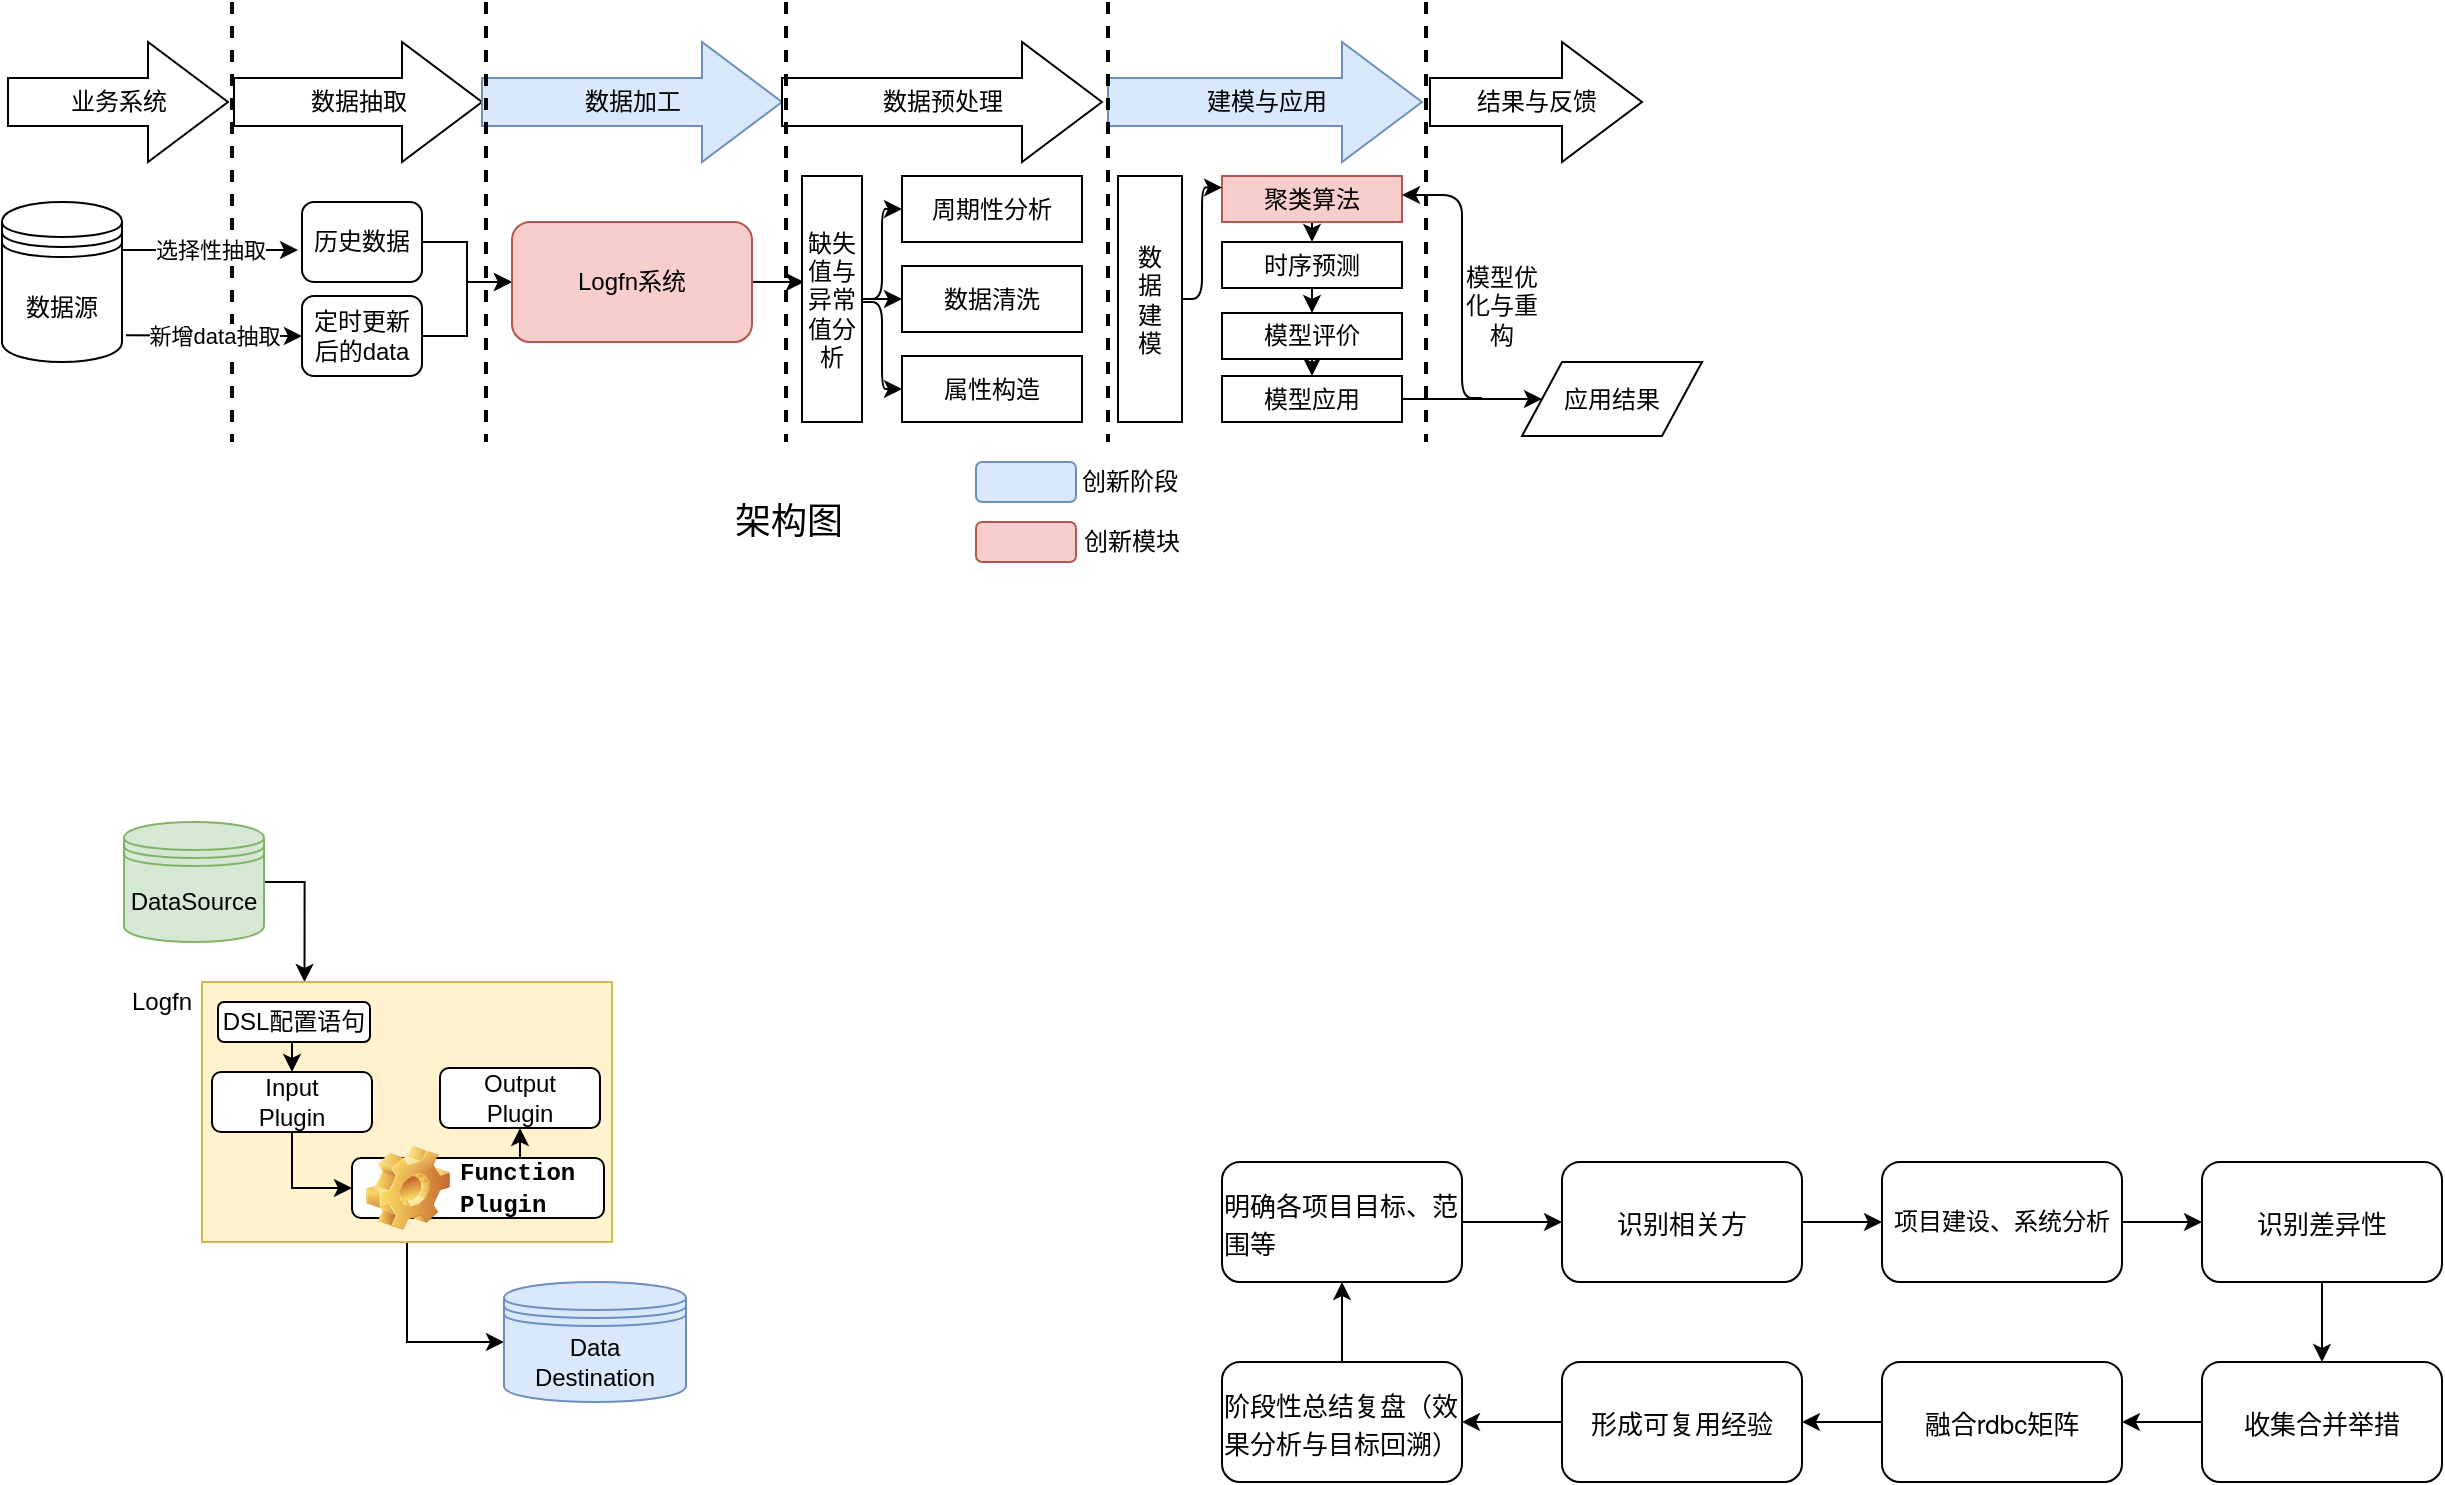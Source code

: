 <mxfile version="24.7.16">
  <diagram id="63AhvlpNCaT2Hpk2dzBt" name="第 1 页">
    <mxGraphModel dx="954" dy="496" grid="1" gridSize="10" guides="1" tooltips="1" connect="1" arrows="1" fold="1" page="1" pageScale="1" pageWidth="827" pageHeight="1169" math="0" shadow="0">
      <root>
        <mxCell id="0" />
        <mxCell id="1" parent="0" />
        <mxCell id="-SE4YziS219r5XPqcCqn-1" value="数据源" style="shape=datastore;whiteSpace=wrap;html=1;" parent="1" vertex="1">
          <mxGeometry x="110" y="160" width="60" height="80" as="geometry" />
        </mxCell>
        <mxCell id="-SE4YziS219r5XPqcCqn-4" value="业务系统" style="html=1;shadow=0;dashed=0;align=center;verticalAlign=middle;shape=mxgraph.arrows2.arrow;dy=0.6;dx=40;notch=0;" parent="1" vertex="1">
          <mxGeometry x="113" y="80" width="110" height="60" as="geometry" />
        </mxCell>
        <mxCell id="-SE4YziS219r5XPqcCqn-5" value="数据抽取" style="html=1;shadow=0;dashed=0;align=center;verticalAlign=middle;shape=mxgraph.arrows2.arrow;dy=0.6;dx=40;notch=0;" parent="1" vertex="1">
          <mxGeometry x="226" y="80" width="124" height="60" as="geometry" />
        </mxCell>
        <mxCell id="-SE4YziS219r5XPqcCqn-6" value="数据加工" style="html=1;shadow=0;dashed=0;align=center;verticalAlign=middle;shape=mxgraph.arrows2.arrow;dy=0.6;dx=40;notch=0;fillColor=#dae8fc;strokeColor=#6c8ebf;" parent="1" vertex="1">
          <mxGeometry x="350" y="80" width="150" height="60" as="geometry" />
        </mxCell>
        <mxCell id="-SE4YziS219r5XPqcCqn-7" value="数据预处理" style="html=1;shadow=0;dashed=0;align=center;verticalAlign=middle;shape=mxgraph.arrows2.arrow;dy=0.6;dx=40;notch=0;" parent="1" vertex="1">
          <mxGeometry x="500" y="80" width="160" height="60" as="geometry" />
        </mxCell>
        <mxCell id="-SE4YziS219r5XPqcCqn-8" value="建模与应用" style="html=1;shadow=0;dashed=0;align=center;verticalAlign=middle;shape=mxgraph.arrows2.arrow;dy=0.6;dx=40;notch=0;fillColor=#dae8fc;strokeColor=#6c8ebf;" parent="1" vertex="1">
          <mxGeometry x="663" y="80" width="157" height="60" as="geometry" />
        </mxCell>
        <mxCell id="-SE4YziS219r5XPqcCqn-9" value="" style="line;strokeWidth=2;direction=south;html=1;dashed=1;" parent="1" vertex="1">
          <mxGeometry x="220" y="60" width="10" height="220" as="geometry" />
        </mxCell>
        <mxCell id="-SE4YziS219r5XPqcCqn-10" value="" style="line;strokeWidth=2;direction=south;html=1;dashed=1;" parent="1" vertex="1">
          <mxGeometry x="347" y="60" width="10" height="220" as="geometry" />
        </mxCell>
        <mxCell id="-SE4YziS219r5XPqcCqn-11" value="" style="line;strokeWidth=2;direction=south;html=1;dashed=1;" parent="1" vertex="1">
          <mxGeometry x="497" y="60" width="10" height="220" as="geometry" />
        </mxCell>
        <mxCell id="-SE4YziS219r5XPqcCqn-12" value="" style="line;strokeWidth=2;direction=south;html=1;dashed=1;" parent="1" vertex="1">
          <mxGeometry x="658" y="60" width="10" height="220" as="geometry" />
        </mxCell>
        <mxCell id="-SE4YziS219r5XPqcCqn-13" value="" style="endArrow=classic;html=1;exitX=1;exitY=0.3;exitDx=0;exitDy=0;" parent="1" source="-SE4YziS219r5XPqcCqn-1" edge="1">
          <mxGeometry relative="1" as="geometry">
            <mxPoint x="180" y="200" as="sourcePoint" />
            <mxPoint x="258" y="184" as="targetPoint" />
          </mxGeometry>
        </mxCell>
        <mxCell id="-SE4YziS219r5XPqcCqn-14" value="选择性抽取" style="edgeLabel;resizable=0;html=1;align=center;verticalAlign=middle;" parent="-SE4YziS219r5XPqcCqn-13" connectable="0" vertex="1">
          <mxGeometry relative="1" as="geometry" />
        </mxCell>
        <mxCell id="-SE4YziS219r5XPqcCqn-15" value="" style="endArrow=classic;html=1;exitX=1.033;exitY=0.833;exitDx=0;exitDy=0;exitPerimeter=0;entryX=0;entryY=0.5;entryDx=0;entryDy=0;" parent="1" source="-SE4YziS219r5XPqcCqn-1" target="-SE4YziS219r5XPqcCqn-20" edge="1">
          <mxGeometry relative="1" as="geometry">
            <mxPoint x="180" y="230" as="sourcePoint" />
            <mxPoint x="260" y="230" as="targetPoint" />
          </mxGeometry>
        </mxCell>
        <mxCell id="-SE4YziS219r5XPqcCqn-16" value="新增data抽取" style="edgeLabel;resizable=0;html=1;align=center;verticalAlign=middle;" parent="-SE4YziS219r5XPqcCqn-15" connectable="0" vertex="1">
          <mxGeometry relative="1" as="geometry" />
        </mxCell>
        <mxCell id="-SE4YziS219r5XPqcCqn-47" style="edgeStyle=orthogonalEdgeStyle;rounded=0;orthogonalLoop=1;jettySize=auto;html=1;exitX=1;exitY=0.5;exitDx=0;exitDy=0;entryX=0;entryY=0.5;entryDx=0;entryDy=0;" parent="1" source="-SE4YziS219r5XPqcCqn-18" target="-SE4YziS219r5XPqcCqn-46" edge="1">
          <mxGeometry relative="1" as="geometry" />
        </mxCell>
        <mxCell id="-SE4YziS219r5XPqcCqn-18" value="历史数据" style="rounded=1;whiteSpace=wrap;html=1;" parent="1" vertex="1">
          <mxGeometry x="260" y="160" width="60" height="40" as="geometry" />
        </mxCell>
        <mxCell id="-SE4YziS219r5XPqcCqn-50" style="edgeStyle=orthogonalEdgeStyle;rounded=0;orthogonalLoop=1;jettySize=auto;html=1;exitX=1;exitY=0.5;exitDx=0;exitDy=0;entryX=0;entryY=0.5;entryDx=0;entryDy=0;" parent="1" source="-SE4YziS219r5XPqcCqn-20" target="-SE4YziS219r5XPqcCqn-46" edge="1">
          <mxGeometry relative="1" as="geometry" />
        </mxCell>
        <mxCell id="-SE4YziS219r5XPqcCqn-20" value="定时更新后的data" style="rounded=1;whiteSpace=wrap;html=1;" parent="1" vertex="1">
          <mxGeometry x="260" y="207" width="60" height="40" as="geometry" />
        </mxCell>
        <mxCell id="-SE4YziS219r5XPqcCqn-34" style="edgeStyle=orthogonalEdgeStyle;rounded=0;orthogonalLoop=1;jettySize=auto;html=1;exitX=1;exitY=0.5;exitDx=0;exitDy=0;entryX=0.25;entryY=0;entryDx=0;entryDy=0;" parent="1" source="-SE4YziS219r5XPqcCqn-35" target="-SE4YziS219r5XPqcCqn-38" edge="1">
          <mxGeometry relative="1" as="geometry">
            <mxPoint x="287" y="490" as="targetPoint" />
          </mxGeometry>
        </mxCell>
        <mxCell id="-SE4YziS219r5XPqcCqn-35" value="DataSource" style="shape=datastore;whiteSpace=wrap;html=1;fillColor=#d5e8d4;strokeColor=#82b366;" parent="1" vertex="1">
          <mxGeometry x="171" y="470" width="70" height="60" as="geometry" />
        </mxCell>
        <mxCell id="-SE4YziS219r5XPqcCqn-36" style="edgeStyle=orthogonalEdgeStyle;rounded=0;orthogonalLoop=1;jettySize=auto;html=1;exitX=0.5;exitY=1;exitDx=0;exitDy=0;entryX=0;entryY=0.5;entryDx=0;entryDy=0;" parent="1" source="-SE4YziS219r5XPqcCqn-38" target="-SE4YziS219r5XPqcCqn-37" edge="1">
          <mxGeometry relative="1" as="geometry">
            <mxPoint x="463" y="490" as="sourcePoint" />
          </mxGeometry>
        </mxCell>
        <mxCell id="-SE4YziS219r5XPqcCqn-37" value="Data&lt;br&gt;Destination" style="shape=datastore;whiteSpace=wrap;html=1;fillColor=#dae8fc;strokeColor=#6c8ebf;" parent="1" vertex="1">
          <mxGeometry x="361" y="700" width="91" height="60" as="geometry" />
        </mxCell>
        <mxCell id="-SE4YziS219r5XPqcCqn-86" style="edgeStyle=orthogonalEdgeStyle;rounded=0;orthogonalLoop=1;jettySize=auto;html=1;exitX=0.25;exitY=0;exitDx=0;exitDy=0;" parent="1" edge="1">
          <mxGeometry relative="1" as="geometry">
            <mxPoint x="265.25" y="550" as="sourcePoint" />
            <mxPoint x="260" y="560" as="targetPoint" />
          </mxGeometry>
        </mxCell>
        <mxCell id="-SE4YziS219r5XPqcCqn-38" value="" style="rounded=0;whiteSpace=wrap;html=1;fillColor=#fff2cc;strokeColor=#d6b656;" parent="1" vertex="1">
          <mxGeometry x="210" y="550" width="205" height="130" as="geometry" />
        </mxCell>
        <mxCell id="-SE4YziS219r5XPqcCqn-39" style="edgeStyle=orthogonalEdgeStyle;rounded=0;orthogonalLoop=1;jettySize=auto;html=1;exitX=0.5;exitY=1;exitDx=0;exitDy=0;entryX=0;entryY=0.5;entryDx=0;entryDy=0;" parent="1" source="-SE4YziS219r5XPqcCqn-40" target="-SE4YziS219r5XPqcCqn-43" edge="1">
          <mxGeometry relative="1" as="geometry" />
        </mxCell>
        <mxCell id="-SE4YziS219r5XPqcCqn-40" value="Input&lt;br&gt;Plugin" style="rounded=1;whiteSpace=wrap;html=1;" parent="1" vertex="1">
          <mxGeometry x="215" y="595" width="80" height="30" as="geometry" />
        </mxCell>
        <mxCell id="-SE4YziS219r5XPqcCqn-41" value="&lt;span&gt;Output&lt;/span&gt;&lt;br&gt;&lt;span&gt;Plugin&lt;/span&gt;" style="rounded=1;whiteSpace=wrap;html=1;" parent="1" vertex="1">
          <mxGeometry x="329" y="593" width="80" height="30" as="geometry" />
        </mxCell>
        <mxCell id="-SE4YziS219r5XPqcCqn-42" style="edgeStyle=orthogonalEdgeStyle;rounded=0;orthogonalLoop=1;jettySize=auto;html=1;exitX=0.75;exitY=0;exitDx=0;exitDy=0;entryX=0.5;entryY=1;entryDx=0;entryDy=0;" parent="1" source="-SE4YziS219r5XPqcCqn-43" target="-SE4YziS219r5XPqcCqn-41" edge="1">
          <mxGeometry relative="1" as="geometry" />
        </mxCell>
        <mxCell id="-SE4YziS219r5XPqcCqn-43" value="&lt;font face=&quot;Courier New&quot;&gt;Function&lt;br&gt;Plugin&lt;/font&gt;" style="label;whiteSpace=wrap;html=1;image=img/clipart/Gear_128x128.png" parent="1" vertex="1">
          <mxGeometry x="285" y="638" width="126" height="30" as="geometry" />
        </mxCell>
        <mxCell id="-SE4YziS219r5XPqcCqn-44" value="Logfn" style="text;html=1;strokeColor=none;fillColor=none;align=center;verticalAlign=middle;whiteSpace=wrap;rounded=0;" parent="1" vertex="1">
          <mxGeometry x="170" y="550" width="40" height="20" as="geometry" />
        </mxCell>
        <mxCell id="-SE4YziS219r5XPqcCqn-61" style="edgeStyle=orthogonalEdgeStyle;rounded=0;orthogonalLoop=1;jettySize=auto;html=1;exitX=1;exitY=0.5;exitDx=0;exitDy=0;entryX=0.033;entryY=0.423;entryDx=0;entryDy=0;entryPerimeter=0;" parent="1" source="-SE4YziS219r5XPqcCqn-46" target="-SE4YziS219r5XPqcCqn-51" edge="1">
          <mxGeometry relative="1" as="geometry" />
        </mxCell>
        <mxCell id="-SE4YziS219r5XPqcCqn-46" value="Logfn系统" style="rounded=1;whiteSpace=wrap;html=1;fillColor=#f8cecc;strokeColor=#b85450;" parent="1" vertex="1">
          <mxGeometry x="365" y="170" width="120" height="60" as="geometry" />
        </mxCell>
        <mxCell id="-SE4YziS219r5XPqcCqn-60" style="edgeStyle=orthogonalEdgeStyle;rounded=0;orthogonalLoop=1;jettySize=auto;html=1;exitX=1;exitY=0.5;exitDx=0;exitDy=0;entryX=0;entryY=0.5;entryDx=0;entryDy=0;" parent="1" source="-SE4YziS219r5XPqcCqn-51" target="-SE4YziS219r5XPqcCqn-53" edge="1">
          <mxGeometry relative="1" as="geometry" />
        </mxCell>
        <mxCell id="-SE4YziS219r5XPqcCqn-51" value="缺失值与异常值分析" style="rounded=0;whiteSpace=wrap;html=1;" parent="1" vertex="1">
          <mxGeometry x="510" y="147" width="30" height="123" as="geometry" />
        </mxCell>
        <mxCell id="-SE4YziS219r5XPqcCqn-52" value="周期性分析" style="rounded=0;whiteSpace=wrap;html=1;" parent="1" vertex="1">
          <mxGeometry x="560" y="147" width="90" height="33" as="geometry" />
        </mxCell>
        <mxCell id="-SE4YziS219r5XPqcCqn-53" value="数据清洗" style="rounded=0;whiteSpace=wrap;html=1;" parent="1" vertex="1">
          <mxGeometry x="560" y="192" width="90" height="33" as="geometry" />
        </mxCell>
        <mxCell id="-SE4YziS219r5XPqcCqn-54" value="属性构造" style="rounded=0;whiteSpace=wrap;html=1;" parent="1" vertex="1">
          <mxGeometry x="560" y="237" width="90" height="33" as="geometry" />
        </mxCell>
        <mxCell id="-SE4YziS219r5XPqcCqn-57" value="" style="edgeStyle=elbowEdgeStyle;elbow=horizontal;endArrow=classic;html=1;exitX=1;exitY=0.5;exitDx=0;exitDy=0;entryX=0;entryY=0.5;entryDx=0;entryDy=0;" parent="1" source="-SE4YziS219r5XPqcCqn-51" target="-SE4YziS219r5XPqcCqn-52" edge="1">
          <mxGeometry width="50" height="50" relative="1" as="geometry">
            <mxPoint x="440" y="380" as="sourcePoint" />
            <mxPoint x="490" y="330" as="targetPoint" />
          </mxGeometry>
        </mxCell>
        <mxCell id="-SE4YziS219r5XPqcCqn-59" value="" style="edgeStyle=elbowEdgeStyle;elbow=horizontal;endArrow=classic;html=1;entryX=0;entryY=0.5;entryDx=0;entryDy=0;" parent="1" target="-SE4YziS219r5XPqcCqn-54" edge="1">
          <mxGeometry width="50" height="50" relative="1" as="geometry">
            <mxPoint x="540" y="210" as="sourcePoint" />
            <mxPoint x="570" y="173.5" as="targetPoint" />
          </mxGeometry>
        </mxCell>
        <mxCell id="-SE4YziS219r5XPqcCqn-62" value="数&lt;br&gt;据&lt;br&gt;建&lt;br&gt;模" style="rounded=0;whiteSpace=wrap;html=1;" parent="1" vertex="1">
          <mxGeometry x="668" y="147" width="32" height="123" as="geometry" />
        </mxCell>
        <mxCell id="-SE4YziS219r5XPqcCqn-67" style="edgeStyle=orthogonalEdgeStyle;rounded=0;orthogonalLoop=1;jettySize=auto;html=1;exitX=0.5;exitY=1;exitDx=0;exitDy=0;entryX=0.5;entryY=0;entryDx=0;entryDy=0;" parent="1" source="-SE4YziS219r5XPqcCqn-63" target="-SE4YziS219r5XPqcCqn-64" edge="1">
          <mxGeometry relative="1" as="geometry" />
        </mxCell>
        <mxCell id="-SE4YziS219r5XPqcCqn-63" value="聚类算法" style="rounded=0;whiteSpace=wrap;html=1;fillColor=#f8cecc;strokeColor=#b85450;" parent="1" vertex="1">
          <mxGeometry x="720" y="147" width="90" height="23" as="geometry" />
        </mxCell>
        <mxCell id="-SE4YziS219r5XPqcCqn-68" style="edgeStyle=orthogonalEdgeStyle;rounded=0;orthogonalLoop=1;jettySize=auto;html=1;exitX=0.5;exitY=1;exitDx=0;exitDy=0;entryX=0.5;entryY=0;entryDx=0;entryDy=0;" parent="1" source="-SE4YziS219r5XPqcCqn-64" target="-SE4YziS219r5XPqcCqn-65" edge="1">
          <mxGeometry relative="1" as="geometry" />
        </mxCell>
        <mxCell id="-SE4YziS219r5XPqcCqn-64" value="&lt;meta charset=&quot;utf-8&quot;&gt;&lt;span style=&quot;color: rgb(0, 0, 0); font-family: helvetica; font-size: 12px; font-style: normal; font-weight: 400; letter-spacing: normal; text-align: center; text-indent: 0px; text-transform: none; word-spacing: 0px; background-color: rgb(248, 249, 250); display: inline; float: none;&quot;&gt;时序预测&lt;/span&gt;" style="rounded=0;whiteSpace=wrap;html=1;" parent="1" vertex="1">
          <mxGeometry x="720" y="180" width="90" height="23" as="geometry" />
        </mxCell>
        <mxCell id="-SE4YziS219r5XPqcCqn-69" style="edgeStyle=orthogonalEdgeStyle;rounded=0;orthogonalLoop=1;jettySize=auto;html=1;exitX=0.5;exitY=1;exitDx=0;exitDy=0;entryX=0.5;entryY=0;entryDx=0;entryDy=0;" parent="1" source="-SE4YziS219r5XPqcCqn-65" target="-SE4YziS219r5XPqcCqn-66" edge="1">
          <mxGeometry relative="1" as="geometry" />
        </mxCell>
        <mxCell id="-SE4YziS219r5XPqcCqn-65" value="模型评价" style="rounded=0;whiteSpace=wrap;html=1;" parent="1" vertex="1">
          <mxGeometry x="720" y="215.5" width="90" height="23" as="geometry" />
        </mxCell>
        <mxCell id="-SE4YziS219r5XPqcCqn-74" style="edgeStyle=orthogonalEdgeStyle;rounded=0;orthogonalLoop=1;jettySize=auto;html=1;exitX=1;exitY=0.5;exitDx=0;exitDy=0;entryX=0;entryY=0.5;entryDx=0;entryDy=0;" parent="1" source="-SE4YziS219r5XPqcCqn-66" target="-SE4YziS219r5XPqcCqn-73" edge="1">
          <mxGeometry relative="1" as="geometry" />
        </mxCell>
        <mxCell id="-SE4YziS219r5XPqcCqn-66" value="模型应用" style="rounded=0;whiteSpace=wrap;html=1;" parent="1" vertex="1">
          <mxGeometry x="720" y="247" width="90" height="23" as="geometry" />
        </mxCell>
        <mxCell id="-SE4YziS219r5XPqcCqn-70" value="" style="line;strokeWidth=2;direction=south;html=1;dashed=1;" parent="1" vertex="1">
          <mxGeometry x="817" y="60" width="10" height="220" as="geometry" />
        </mxCell>
        <mxCell id="-SE4YziS219r5XPqcCqn-72" value="结果与反馈" style="html=1;shadow=0;dashed=0;align=center;verticalAlign=middle;shape=mxgraph.arrows2.arrow;dy=0.6;dx=40;notch=0;" parent="1" vertex="1">
          <mxGeometry x="824" y="80" width="106" height="60" as="geometry" />
        </mxCell>
        <mxCell id="-SE4YziS219r5XPqcCqn-73" value="应用结果" style="shape=parallelogram;perimeter=parallelogramPerimeter;whiteSpace=wrap;html=1;fixedSize=1;" parent="1" vertex="1">
          <mxGeometry x="870" y="240" width="90" height="37" as="geometry" />
        </mxCell>
        <mxCell id="-SE4YziS219r5XPqcCqn-77" value="" style="edgeStyle=elbowEdgeStyle;elbow=horizontal;endArrow=classic;html=1;entryX=1;entryY=0.5;entryDx=0;entryDy=0;" parent="1" edge="1">
          <mxGeometry width="50" height="50" relative="1" as="geometry">
            <mxPoint x="850" y="258" as="sourcePoint" />
            <mxPoint x="810" y="156.5" as="targetPoint" />
            <Array as="points">
              <mxPoint x="840" y="210" />
            </Array>
          </mxGeometry>
        </mxCell>
        <mxCell id="-SE4YziS219r5XPqcCqn-82" value="模型优化与重构" style="text;html=1;strokeColor=none;fillColor=none;align=center;verticalAlign=middle;whiteSpace=wrap;rounded=0;" parent="1" vertex="1">
          <mxGeometry x="840" y="202" width="40" height="20" as="geometry" />
        </mxCell>
        <mxCell id="-SE4YziS219r5XPqcCqn-87" style="edgeStyle=orthogonalEdgeStyle;rounded=0;orthogonalLoop=1;jettySize=auto;html=1;exitX=0.5;exitY=1;exitDx=0;exitDy=0;entryX=0.5;entryY=0;entryDx=0;entryDy=0;" parent="1" source="-SE4YziS219r5XPqcCqn-84" target="-SE4YziS219r5XPqcCqn-40" edge="1">
          <mxGeometry relative="1" as="geometry" />
        </mxCell>
        <mxCell id="-SE4YziS219r5XPqcCqn-84" value="DSL配置语句" style="rounded=1;whiteSpace=wrap;html=1;" parent="1" vertex="1">
          <mxGeometry x="218" y="560" width="76" height="20" as="geometry" />
        </mxCell>
        <mxCell id="-SE4YziS219r5XPqcCqn-88" value="" style="rounded=1;whiteSpace=wrap;html=1;fillColor=#dae8fc;strokeColor=#6c8ebf;" parent="1" vertex="1">
          <mxGeometry x="597" y="290" width="50" height="20" as="geometry" />
        </mxCell>
        <mxCell id="-SE4YziS219r5XPqcCqn-89" value="" style="rounded=1;whiteSpace=wrap;html=1;fillColor=#f8cecc;strokeColor=#b85450;" parent="1" vertex="1">
          <mxGeometry x="597" y="320" width="50" height="20" as="geometry" />
        </mxCell>
        <mxCell id="-SE4YziS219r5XPqcCqn-90" value="创新阶段" style="text;html=1;strokeColor=none;fillColor=none;align=center;verticalAlign=middle;whiteSpace=wrap;rounded=0;" parent="1" vertex="1">
          <mxGeometry x="649" y="290" width="50" height="20" as="geometry" />
        </mxCell>
        <mxCell id="-SE4YziS219r5XPqcCqn-91" value="创新模块" style="text;html=1;strokeColor=none;fillColor=none;align=center;verticalAlign=middle;whiteSpace=wrap;rounded=0;" parent="1" vertex="1">
          <mxGeometry x="650" y="320" width="50" height="20" as="geometry" />
        </mxCell>
        <mxCell id="-SE4YziS219r5XPqcCqn-92" value="&lt;font style=&quot;font-size: 18px&quot;&gt;架构图&lt;/font&gt;" style="text;html=1;strokeColor=none;fillColor=none;align=center;verticalAlign=middle;whiteSpace=wrap;rounded=0;" parent="1" vertex="1">
          <mxGeometry x="457" y="310" width="93" height="20" as="geometry" />
        </mxCell>
        <mxCell id="-SE4YziS219r5XPqcCqn-94" value="" style="edgeStyle=elbowEdgeStyle;elbow=horizontal;endArrow=classic;html=1;exitX=1;exitY=0.5;exitDx=0;exitDy=0;entryX=0;entryY=0.25;entryDx=0;entryDy=0;" parent="1" source="-SE4YziS219r5XPqcCqn-62" target="-SE4YziS219r5XPqcCqn-63" edge="1">
          <mxGeometry width="50" height="50" relative="1" as="geometry">
            <mxPoint x="670" y="410" as="sourcePoint" />
            <mxPoint x="720" y="360" as="targetPoint" />
          </mxGeometry>
        </mxCell>
        <mxCell id="DhiuY3lbTR8e6Uh7AHmh-10" style="edgeStyle=orthogonalEdgeStyle;rounded=0;orthogonalLoop=1;jettySize=auto;html=1;exitX=1;exitY=0.5;exitDx=0;exitDy=0;entryX=0;entryY=0.5;entryDx=0;entryDy=0;" edge="1" parent="1" source="DhiuY3lbTR8e6Uh7AHmh-1" target="DhiuY3lbTR8e6Uh7AHmh-2">
          <mxGeometry relative="1" as="geometry" />
        </mxCell>
        <mxCell id="DhiuY3lbTR8e6Uh7AHmh-1" value="&lt;p style=&quot;margin: 0px; font-variant-numeric: normal; font-variant-east-asian: normal; font-variant-alternates: normal; font-size-adjust: none; font-kerning: auto; font-optical-sizing: auto; font-feature-settings: normal; font-variation-settings: normal; font-variant-position: normal; font-stretch: normal; font-size: 13px; line-height: normal; font-family: &amp;quot;PingFang SC&amp;quot;; text-align: start;&quot; class=&quot;p1&quot;&gt;明确各项目目标、范围等&lt;/p&gt;" style="rounded=1;whiteSpace=wrap;html=1;" vertex="1" parent="1">
          <mxGeometry x="720" y="640" width="120" height="60" as="geometry" />
        </mxCell>
        <mxCell id="DhiuY3lbTR8e6Uh7AHmh-11" style="edgeStyle=orthogonalEdgeStyle;rounded=0;orthogonalLoop=1;jettySize=auto;html=1;exitX=1;exitY=0.5;exitDx=0;exitDy=0;entryX=0;entryY=0.5;entryDx=0;entryDy=0;" edge="1" parent="1" source="DhiuY3lbTR8e6Uh7AHmh-2" target="DhiuY3lbTR8e6Uh7AHmh-3">
          <mxGeometry relative="1" as="geometry" />
        </mxCell>
        <mxCell id="DhiuY3lbTR8e6Uh7AHmh-2" value="&lt;p style=&quot;margin: 0px; font-variant-numeric: normal; font-variant-east-asian: normal; font-variant-alternates: normal; font-size-adjust: none; font-kerning: auto; font-optical-sizing: auto; font-feature-settings: normal; font-variation-settings: normal; font-variant-position: normal; font-stretch: normal; font-size: 13px; line-height: normal; font-family: &amp;quot;PingFang SC&amp;quot;; text-align: start;&quot; class=&quot;p1&quot;&gt;识别相关方&lt;/p&gt;" style="rounded=1;whiteSpace=wrap;html=1;" vertex="1" parent="1">
          <mxGeometry x="890" y="640" width="120" height="60" as="geometry" />
        </mxCell>
        <mxCell id="DhiuY3lbTR8e6Uh7AHmh-12" style="edgeStyle=orthogonalEdgeStyle;rounded=0;orthogonalLoop=1;jettySize=auto;html=1;exitX=1;exitY=0.5;exitDx=0;exitDy=0;entryX=0;entryY=0.5;entryDx=0;entryDy=0;" edge="1" parent="1" source="DhiuY3lbTR8e6Uh7AHmh-3" target="DhiuY3lbTR8e6Uh7AHmh-4">
          <mxGeometry relative="1" as="geometry" />
        </mxCell>
        <mxCell id="DhiuY3lbTR8e6Uh7AHmh-3" value="项目建设、系统分析" style="rounded=1;whiteSpace=wrap;html=1;" vertex="1" parent="1">
          <mxGeometry x="1050" y="640" width="120" height="60" as="geometry" />
        </mxCell>
        <mxCell id="DhiuY3lbTR8e6Uh7AHmh-13" style="edgeStyle=orthogonalEdgeStyle;rounded=0;orthogonalLoop=1;jettySize=auto;html=1;exitX=0.5;exitY=1;exitDx=0;exitDy=0;entryX=0.5;entryY=0;entryDx=0;entryDy=0;" edge="1" parent="1" source="DhiuY3lbTR8e6Uh7AHmh-4" target="DhiuY3lbTR8e6Uh7AHmh-8">
          <mxGeometry relative="1" as="geometry" />
        </mxCell>
        <mxCell id="DhiuY3lbTR8e6Uh7AHmh-4" value="&lt;p style=&quot;margin: 0px; font-variant-numeric: normal; font-variant-east-asian: normal; font-variant-alternates: normal; font-size-adjust: none; font-kerning: auto; font-optical-sizing: auto; font-feature-settings: normal; font-variation-settings: normal; font-variant-position: normal; font-stretch: normal; font-size: 13px; line-height: normal; font-family: &amp;quot;PingFang SC&amp;quot;; text-align: start;&quot; class=&quot;p1&quot;&gt;识别差异性&lt;/p&gt;" style="rounded=1;whiteSpace=wrap;html=1;" vertex="1" parent="1">
          <mxGeometry x="1210" y="640" width="120" height="60" as="geometry" />
        </mxCell>
        <mxCell id="DhiuY3lbTR8e6Uh7AHmh-17" style="edgeStyle=orthogonalEdgeStyle;rounded=0;orthogonalLoop=1;jettySize=auto;html=1;exitX=0.5;exitY=0;exitDx=0;exitDy=0;entryX=0.5;entryY=1;entryDx=0;entryDy=0;" edge="1" parent="1" source="DhiuY3lbTR8e6Uh7AHmh-5" target="DhiuY3lbTR8e6Uh7AHmh-1">
          <mxGeometry relative="1" as="geometry" />
        </mxCell>
        <mxCell id="DhiuY3lbTR8e6Uh7AHmh-5" value="&lt;p style=&quot;margin: 0px; font-variant-numeric: normal; font-variant-east-asian: normal; font-variant-alternates: normal; font-size-adjust: none; font-kerning: auto; font-optical-sizing: auto; font-feature-settings: normal; font-variation-settings: normal; font-variant-position: normal; font-stretch: normal; font-size: 13px; line-height: normal; font-family: &amp;quot;PingFang SC&amp;quot;; text-align: start;&quot; class=&quot;p1&quot;&gt;阶段性总结复盘（效果分析与目标回溯）&lt;/p&gt;" style="rounded=1;whiteSpace=wrap;html=1;" vertex="1" parent="1">
          <mxGeometry x="720" y="740" width="120" height="60" as="geometry" />
        </mxCell>
        <mxCell id="DhiuY3lbTR8e6Uh7AHmh-16" style="edgeStyle=orthogonalEdgeStyle;rounded=0;orthogonalLoop=1;jettySize=auto;html=1;exitX=0;exitY=0.5;exitDx=0;exitDy=0;entryX=1;entryY=0.5;entryDx=0;entryDy=0;" edge="1" parent="1" source="DhiuY3lbTR8e6Uh7AHmh-6" target="DhiuY3lbTR8e6Uh7AHmh-5">
          <mxGeometry relative="1" as="geometry" />
        </mxCell>
        <mxCell id="DhiuY3lbTR8e6Uh7AHmh-6" value="&lt;p style=&quot;margin: 0px; font-variant-numeric: normal; font-variant-east-asian: normal; font-variant-alternates: normal; font-size-adjust: none; font-kerning: auto; font-optical-sizing: auto; font-feature-settings: normal; font-variation-settings: normal; font-variant-position: normal; font-stretch: normal; font-size: 13px; line-height: normal; font-family: &amp;quot;PingFang SC&amp;quot;; text-align: start;&quot; class=&quot;p1&quot;&gt;形成可复用经验&lt;/p&gt;" style="rounded=1;whiteSpace=wrap;html=1;" vertex="1" parent="1">
          <mxGeometry x="890" y="740" width="120" height="60" as="geometry" />
        </mxCell>
        <mxCell id="DhiuY3lbTR8e6Uh7AHmh-15" style="edgeStyle=orthogonalEdgeStyle;rounded=0;orthogonalLoop=1;jettySize=auto;html=1;exitX=0;exitY=0.5;exitDx=0;exitDy=0;entryX=1;entryY=0.5;entryDx=0;entryDy=0;" edge="1" parent="1" source="DhiuY3lbTR8e6Uh7AHmh-7" target="DhiuY3lbTR8e6Uh7AHmh-6">
          <mxGeometry relative="1" as="geometry" />
        </mxCell>
        <mxCell id="DhiuY3lbTR8e6Uh7AHmh-7" value="&lt;p style=&quot;margin: 0px; font-variant-numeric: normal; font-variant-east-asian: normal; font-variant-alternates: normal; font-size-adjust: none; font-kerning: auto; font-optical-sizing: auto; font-feature-settings: normal; font-variation-settings: normal; font-variant-position: normal; font-stretch: normal; font-size: 13px; line-height: normal; text-align: start;&quot; class=&quot;p1&quot;&gt;&lt;font face=&quot;PingFang SC&quot;&gt;融合&lt;/font&gt;&lt;span style=&quot;font-family: &amp;quot;Helvetica Neue&amp;quot;;&quot;&gt;rdbc&lt;span style=&quot;font-variant-numeric: normal; font-variant-east-asian: normal; font-variant-alternates: normal; font-size-adjust: none; font-kerning: auto; font-optical-sizing: auto; font-feature-settings: normal; font-variation-settings: normal; font-variant-position: normal; font-stretch: normal; line-height: normal; font-family: &amp;quot;PingFang SC&amp;quot;;&quot; class=&quot;s1&quot;&gt;矩阵&lt;/span&gt;&lt;/span&gt;&lt;/p&gt;" style="rounded=1;whiteSpace=wrap;html=1;" vertex="1" parent="1">
          <mxGeometry x="1050" y="740" width="120" height="60" as="geometry" />
        </mxCell>
        <mxCell id="DhiuY3lbTR8e6Uh7AHmh-14" style="edgeStyle=orthogonalEdgeStyle;rounded=0;orthogonalLoop=1;jettySize=auto;html=1;exitX=0;exitY=0.5;exitDx=0;exitDy=0;entryX=1;entryY=0.5;entryDx=0;entryDy=0;" edge="1" parent="1" source="DhiuY3lbTR8e6Uh7AHmh-8" target="DhiuY3lbTR8e6Uh7AHmh-7">
          <mxGeometry relative="1" as="geometry" />
        </mxCell>
        <mxCell id="DhiuY3lbTR8e6Uh7AHmh-8" value="&lt;p style=&quot;margin: 0px; font-variant-numeric: normal; font-variant-east-asian: normal; font-variant-alternates: normal; font-size-adjust: none; font-kerning: auto; font-optical-sizing: auto; font-feature-settings: normal; font-variation-settings: normal; font-variant-position: normal; font-stretch: normal; font-size: 13px; line-height: normal; font-family: &amp;quot;PingFang SC&amp;quot;; text-align: start;&quot; class=&quot;p1&quot;&gt;收集合并举措&lt;/p&gt;" style="rounded=1;whiteSpace=wrap;html=1;" vertex="1" parent="1">
          <mxGeometry x="1210" y="740" width="120" height="60" as="geometry" />
        </mxCell>
      </root>
    </mxGraphModel>
  </diagram>
</mxfile>
